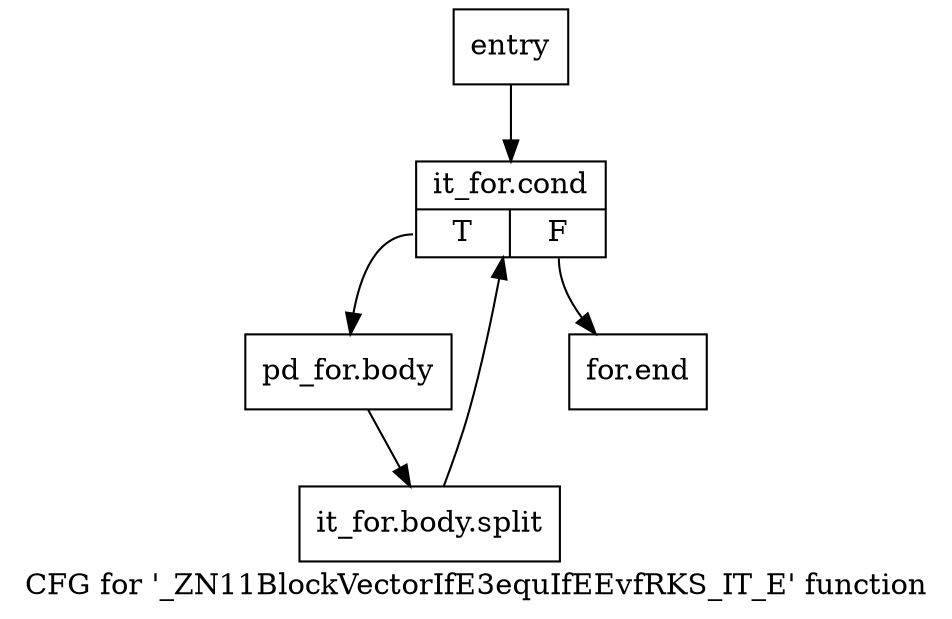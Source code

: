 digraph "CFG for '_ZN11BlockVectorIfE3equIfEEvfRKS_IT_E' function" {
	label="CFG for '_ZN11BlockVectorIfE3equIfEEvfRKS_IT_E' function";

	Node0x2f10360 [shape=record,label="{entry}"];
	Node0x2f10360 -> Node0x2f103b0;
	Node0x2f103b0 [shape=record,label="{it_for.cond|{<s0>T|<s1>F}}"];
	Node0x2f103b0:s0 -> Node0x2f10400;
	Node0x2f103b0:s1 -> Node0x2f10450;
	Node0x2f10400 [shape=record,label="{pd_for.body}"];
	Node0x2f10400 -> Node0x7e9d530;
	Node0x7e9d530 [shape=record,label="{it_for.body.split}"];
	Node0x7e9d530 -> Node0x2f103b0;
	Node0x2f10450 [shape=record,label="{for.end}"];
}
